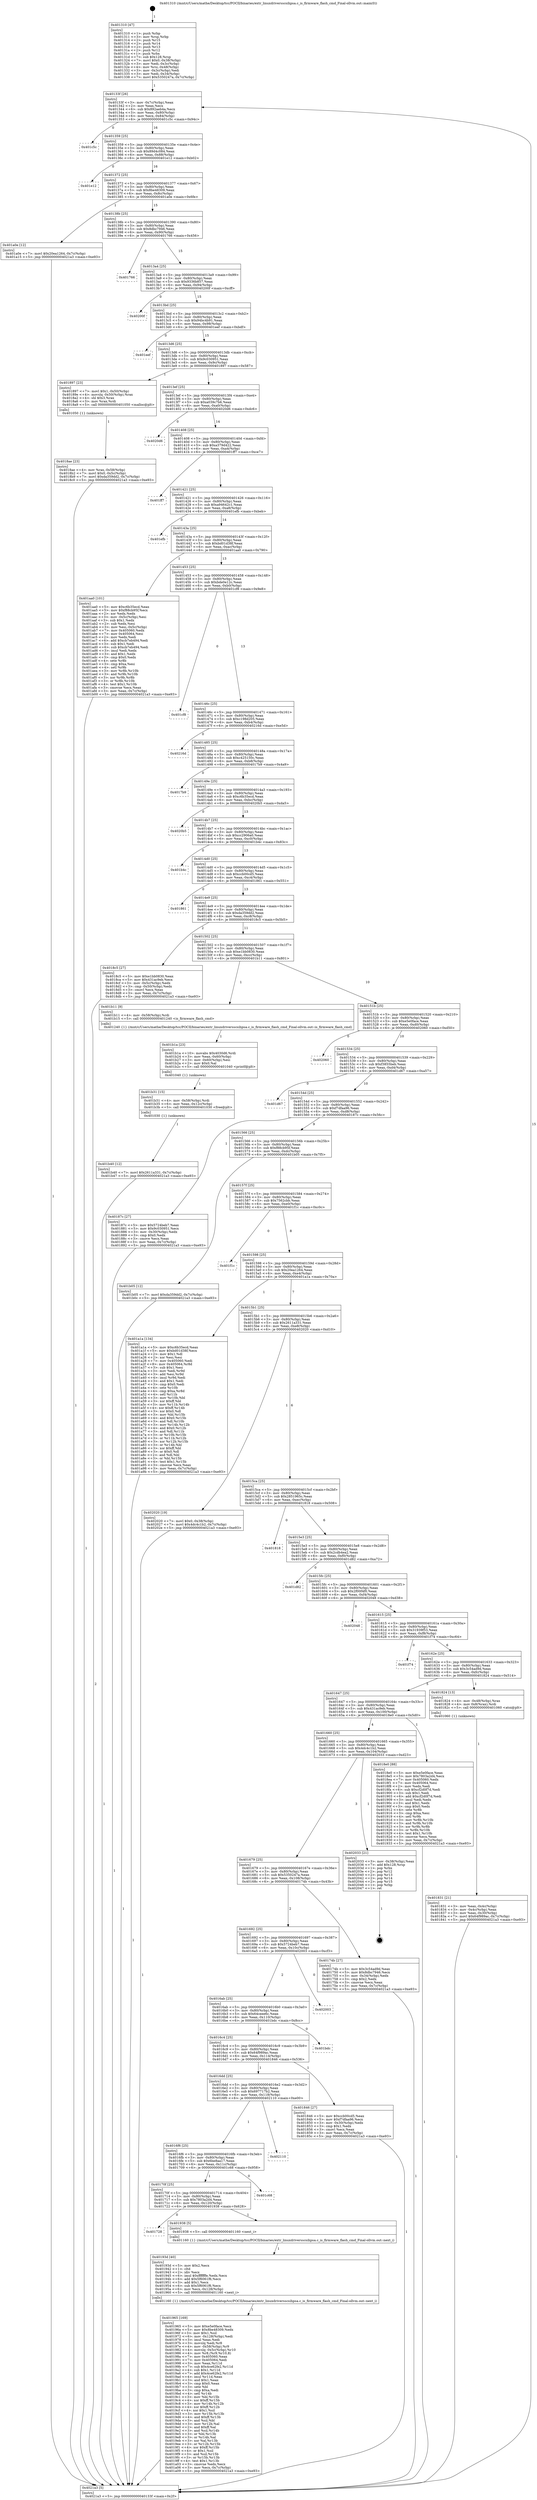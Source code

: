 digraph "0x401310" {
  label = "0x401310 (/mnt/c/Users/mathe/Desktop/tcc/POCII/binaries/extr_linuxdriversscsihpsa.c_is_firmware_flash_cmd_Final-ollvm.out::main(0))"
  labelloc = "t"
  node[shape=record]

  Entry [label="",width=0.3,height=0.3,shape=circle,fillcolor=black,style=filled]
  "0x40133f" [label="{
     0x40133f [26]\l
     | [instrs]\l
     &nbsp;&nbsp;0x40133f \<+3\>: mov -0x7c(%rbp),%eax\l
     &nbsp;&nbsp;0x401342 \<+2\>: mov %eax,%ecx\l
     &nbsp;&nbsp;0x401344 \<+6\>: sub $0x892aeb4a,%ecx\l
     &nbsp;&nbsp;0x40134a \<+3\>: mov %eax,-0x80(%rbp)\l
     &nbsp;&nbsp;0x40134d \<+6\>: mov %ecx,-0x84(%rbp)\l
     &nbsp;&nbsp;0x401353 \<+6\>: je 0000000000401c5c \<main+0x94c\>\l
  }"]
  "0x401c5c" [label="{
     0x401c5c\l
  }", style=dashed]
  "0x401359" [label="{
     0x401359 [25]\l
     | [instrs]\l
     &nbsp;&nbsp;0x401359 \<+5\>: jmp 000000000040135e \<main+0x4e\>\l
     &nbsp;&nbsp;0x40135e \<+3\>: mov -0x80(%rbp),%eax\l
     &nbsp;&nbsp;0x401361 \<+5\>: sub $0x89d4c084,%eax\l
     &nbsp;&nbsp;0x401366 \<+6\>: mov %eax,-0x88(%rbp)\l
     &nbsp;&nbsp;0x40136c \<+6\>: je 0000000000401e12 \<main+0xb02\>\l
  }"]
  Exit [label="",width=0.3,height=0.3,shape=circle,fillcolor=black,style=filled,peripheries=2]
  "0x401e12" [label="{
     0x401e12\l
  }", style=dashed]
  "0x401372" [label="{
     0x401372 [25]\l
     | [instrs]\l
     &nbsp;&nbsp;0x401372 \<+5\>: jmp 0000000000401377 \<main+0x67\>\l
     &nbsp;&nbsp;0x401377 \<+3\>: mov -0x80(%rbp),%eax\l
     &nbsp;&nbsp;0x40137a \<+5\>: sub $0x8be48309,%eax\l
     &nbsp;&nbsp;0x40137f \<+6\>: mov %eax,-0x8c(%rbp)\l
     &nbsp;&nbsp;0x401385 \<+6\>: je 0000000000401a0e \<main+0x6fe\>\l
  }"]
  "0x401b40" [label="{
     0x401b40 [12]\l
     | [instrs]\l
     &nbsp;&nbsp;0x401b40 \<+7\>: movl $0x2611a331,-0x7c(%rbp)\l
     &nbsp;&nbsp;0x401b47 \<+5\>: jmp 00000000004021a3 \<main+0xe93\>\l
  }"]
  "0x401a0e" [label="{
     0x401a0e [12]\l
     | [instrs]\l
     &nbsp;&nbsp;0x401a0e \<+7\>: movl $0x20ea1264,-0x7c(%rbp)\l
     &nbsp;&nbsp;0x401a15 \<+5\>: jmp 00000000004021a3 \<main+0xe93\>\l
  }"]
  "0x40138b" [label="{
     0x40138b [25]\l
     | [instrs]\l
     &nbsp;&nbsp;0x40138b \<+5\>: jmp 0000000000401390 \<main+0x80\>\l
     &nbsp;&nbsp;0x401390 \<+3\>: mov -0x80(%rbp),%eax\l
     &nbsp;&nbsp;0x401393 \<+5\>: sub $0x8dbc7946,%eax\l
     &nbsp;&nbsp;0x401398 \<+6\>: mov %eax,-0x90(%rbp)\l
     &nbsp;&nbsp;0x40139e \<+6\>: je 0000000000401766 \<main+0x456\>\l
  }"]
  "0x401b31" [label="{
     0x401b31 [15]\l
     | [instrs]\l
     &nbsp;&nbsp;0x401b31 \<+4\>: mov -0x58(%rbp),%rdi\l
     &nbsp;&nbsp;0x401b35 \<+6\>: mov %eax,-0x12c(%rbp)\l
     &nbsp;&nbsp;0x401b3b \<+5\>: call 0000000000401030 \<free@plt\>\l
     | [calls]\l
     &nbsp;&nbsp;0x401030 \{1\} (unknown)\l
  }"]
  "0x401766" [label="{
     0x401766\l
  }", style=dashed]
  "0x4013a4" [label="{
     0x4013a4 [25]\l
     | [instrs]\l
     &nbsp;&nbsp;0x4013a4 \<+5\>: jmp 00000000004013a9 \<main+0x99\>\l
     &nbsp;&nbsp;0x4013a9 \<+3\>: mov -0x80(%rbp),%eax\l
     &nbsp;&nbsp;0x4013ac \<+5\>: sub $0x9336b857,%eax\l
     &nbsp;&nbsp;0x4013b1 \<+6\>: mov %eax,-0x94(%rbp)\l
     &nbsp;&nbsp;0x4013b7 \<+6\>: je 000000000040200f \<main+0xcff\>\l
  }"]
  "0x401b1a" [label="{
     0x401b1a [23]\l
     | [instrs]\l
     &nbsp;&nbsp;0x401b1a \<+10\>: movabs $0x4030d6,%rdi\l
     &nbsp;&nbsp;0x401b24 \<+3\>: mov %eax,-0x60(%rbp)\l
     &nbsp;&nbsp;0x401b27 \<+3\>: mov -0x60(%rbp),%esi\l
     &nbsp;&nbsp;0x401b2a \<+2\>: mov $0x0,%al\l
     &nbsp;&nbsp;0x401b2c \<+5\>: call 0000000000401040 \<printf@plt\>\l
     | [calls]\l
     &nbsp;&nbsp;0x401040 \{1\} (unknown)\l
  }"]
  "0x40200f" [label="{
     0x40200f\l
  }", style=dashed]
  "0x4013bd" [label="{
     0x4013bd [25]\l
     | [instrs]\l
     &nbsp;&nbsp;0x4013bd \<+5\>: jmp 00000000004013c2 \<main+0xb2\>\l
     &nbsp;&nbsp;0x4013c2 \<+3\>: mov -0x80(%rbp),%eax\l
     &nbsp;&nbsp;0x4013c5 \<+5\>: sub $0x94bc4b91,%eax\l
     &nbsp;&nbsp;0x4013ca \<+6\>: mov %eax,-0x98(%rbp)\l
     &nbsp;&nbsp;0x4013d0 \<+6\>: je 0000000000401eef \<main+0xbdf\>\l
  }"]
  "0x401965" [label="{
     0x401965 [169]\l
     | [instrs]\l
     &nbsp;&nbsp;0x401965 \<+5\>: mov $0xe5e0face,%ecx\l
     &nbsp;&nbsp;0x40196a \<+5\>: mov $0x8be48309,%edx\l
     &nbsp;&nbsp;0x40196f \<+3\>: mov $0x1,%sil\l
     &nbsp;&nbsp;0x401972 \<+6\>: mov -0x128(%rbp),%edi\l
     &nbsp;&nbsp;0x401978 \<+3\>: imul %eax,%edi\l
     &nbsp;&nbsp;0x40197b \<+3\>: movslq %edi,%r8\l
     &nbsp;&nbsp;0x40197e \<+4\>: mov -0x58(%rbp),%r9\l
     &nbsp;&nbsp;0x401982 \<+4\>: movslq -0x5c(%rbp),%r10\l
     &nbsp;&nbsp;0x401986 \<+4\>: mov %r8,(%r9,%r10,8)\l
     &nbsp;&nbsp;0x40198a \<+7\>: mov 0x405060,%eax\l
     &nbsp;&nbsp;0x401991 \<+7\>: mov 0x405064,%edi\l
     &nbsp;&nbsp;0x401998 \<+3\>: mov %eax,%r11d\l
     &nbsp;&nbsp;0x40199b \<+7\>: sub $0x4ce62fe2,%r11d\l
     &nbsp;&nbsp;0x4019a2 \<+4\>: sub $0x1,%r11d\l
     &nbsp;&nbsp;0x4019a6 \<+7\>: add $0x4ce62fe2,%r11d\l
     &nbsp;&nbsp;0x4019ad \<+4\>: imul %r11d,%eax\l
     &nbsp;&nbsp;0x4019b1 \<+3\>: and $0x1,%eax\l
     &nbsp;&nbsp;0x4019b4 \<+3\>: cmp $0x0,%eax\l
     &nbsp;&nbsp;0x4019b7 \<+3\>: sete %bl\l
     &nbsp;&nbsp;0x4019ba \<+3\>: cmp $0xa,%edi\l
     &nbsp;&nbsp;0x4019bd \<+4\>: setl %r14b\l
     &nbsp;&nbsp;0x4019c1 \<+3\>: mov %bl,%r15b\l
     &nbsp;&nbsp;0x4019c4 \<+4\>: xor $0xff,%r15b\l
     &nbsp;&nbsp;0x4019c8 \<+3\>: mov %r14b,%r12b\l
     &nbsp;&nbsp;0x4019cb \<+4\>: xor $0xff,%r12b\l
     &nbsp;&nbsp;0x4019cf \<+4\>: xor $0x1,%sil\l
     &nbsp;&nbsp;0x4019d3 \<+3\>: mov %r15b,%r13b\l
     &nbsp;&nbsp;0x4019d6 \<+4\>: and $0xff,%r13b\l
     &nbsp;&nbsp;0x4019da \<+3\>: and %sil,%bl\l
     &nbsp;&nbsp;0x4019dd \<+3\>: mov %r12b,%al\l
     &nbsp;&nbsp;0x4019e0 \<+2\>: and $0xff,%al\l
     &nbsp;&nbsp;0x4019e2 \<+3\>: and %sil,%r14b\l
     &nbsp;&nbsp;0x4019e5 \<+3\>: or %bl,%r13b\l
     &nbsp;&nbsp;0x4019e8 \<+3\>: or %r14b,%al\l
     &nbsp;&nbsp;0x4019eb \<+3\>: xor %al,%r13b\l
     &nbsp;&nbsp;0x4019ee \<+3\>: or %r12b,%r15b\l
     &nbsp;&nbsp;0x4019f1 \<+4\>: xor $0xff,%r15b\l
     &nbsp;&nbsp;0x4019f5 \<+4\>: or $0x1,%sil\l
     &nbsp;&nbsp;0x4019f9 \<+3\>: and %sil,%r15b\l
     &nbsp;&nbsp;0x4019fc \<+3\>: or %r15b,%r13b\l
     &nbsp;&nbsp;0x4019ff \<+4\>: test $0x1,%r13b\l
     &nbsp;&nbsp;0x401a03 \<+3\>: cmovne %edx,%ecx\l
     &nbsp;&nbsp;0x401a06 \<+3\>: mov %ecx,-0x7c(%rbp)\l
     &nbsp;&nbsp;0x401a09 \<+5\>: jmp 00000000004021a3 \<main+0xe93\>\l
  }"]
  "0x401eef" [label="{
     0x401eef\l
  }", style=dashed]
  "0x4013d6" [label="{
     0x4013d6 [25]\l
     | [instrs]\l
     &nbsp;&nbsp;0x4013d6 \<+5\>: jmp 00000000004013db \<main+0xcb\>\l
     &nbsp;&nbsp;0x4013db \<+3\>: mov -0x80(%rbp),%eax\l
     &nbsp;&nbsp;0x4013de \<+5\>: sub $0x9c030951,%eax\l
     &nbsp;&nbsp;0x4013e3 \<+6\>: mov %eax,-0x9c(%rbp)\l
     &nbsp;&nbsp;0x4013e9 \<+6\>: je 0000000000401897 \<main+0x587\>\l
  }"]
  "0x40193d" [label="{
     0x40193d [40]\l
     | [instrs]\l
     &nbsp;&nbsp;0x40193d \<+5\>: mov $0x2,%ecx\l
     &nbsp;&nbsp;0x401942 \<+1\>: cltd\l
     &nbsp;&nbsp;0x401943 \<+2\>: idiv %ecx\l
     &nbsp;&nbsp;0x401945 \<+6\>: imul $0xfffffffe,%edx,%ecx\l
     &nbsp;&nbsp;0x40194b \<+6\>: add $0x5f6061f6,%ecx\l
     &nbsp;&nbsp;0x401951 \<+3\>: add $0x1,%ecx\l
     &nbsp;&nbsp;0x401954 \<+6\>: sub $0x5f6061f6,%ecx\l
     &nbsp;&nbsp;0x40195a \<+6\>: mov %ecx,-0x128(%rbp)\l
     &nbsp;&nbsp;0x401960 \<+5\>: call 0000000000401160 \<next_i\>\l
     | [calls]\l
     &nbsp;&nbsp;0x401160 \{1\} (/mnt/c/Users/mathe/Desktop/tcc/POCII/binaries/extr_linuxdriversscsihpsa.c_is_firmware_flash_cmd_Final-ollvm.out::next_i)\l
  }"]
  "0x401897" [label="{
     0x401897 [23]\l
     | [instrs]\l
     &nbsp;&nbsp;0x401897 \<+7\>: movl $0x1,-0x50(%rbp)\l
     &nbsp;&nbsp;0x40189e \<+4\>: movslq -0x50(%rbp),%rax\l
     &nbsp;&nbsp;0x4018a2 \<+4\>: shl $0x3,%rax\l
     &nbsp;&nbsp;0x4018a6 \<+3\>: mov %rax,%rdi\l
     &nbsp;&nbsp;0x4018a9 \<+5\>: call 0000000000401050 \<malloc@plt\>\l
     | [calls]\l
     &nbsp;&nbsp;0x401050 \{1\} (unknown)\l
  }"]
  "0x4013ef" [label="{
     0x4013ef [25]\l
     | [instrs]\l
     &nbsp;&nbsp;0x4013ef \<+5\>: jmp 00000000004013f4 \<main+0xe4\>\l
     &nbsp;&nbsp;0x4013f4 \<+3\>: mov -0x80(%rbp),%eax\l
     &nbsp;&nbsp;0x4013f7 \<+5\>: sub $0xa039c7b6,%eax\l
     &nbsp;&nbsp;0x4013fc \<+6\>: mov %eax,-0xa0(%rbp)\l
     &nbsp;&nbsp;0x401402 \<+6\>: je 00000000004020d6 \<main+0xdc6\>\l
  }"]
  "0x401728" [label="{
     0x401728\l
  }", style=dashed]
  "0x4020d6" [label="{
     0x4020d6\l
  }", style=dashed]
  "0x401408" [label="{
     0x401408 [25]\l
     | [instrs]\l
     &nbsp;&nbsp;0x401408 \<+5\>: jmp 000000000040140d \<main+0xfd\>\l
     &nbsp;&nbsp;0x40140d \<+3\>: mov -0x80(%rbp),%eax\l
     &nbsp;&nbsp;0x401410 \<+5\>: sub $0xa379d422,%eax\l
     &nbsp;&nbsp;0x401415 \<+6\>: mov %eax,-0xa4(%rbp)\l
     &nbsp;&nbsp;0x40141b \<+6\>: je 0000000000401ff7 \<main+0xce7\>\l
  }"]
  "0x401938" [label="{
     0x401938 [5]\l
     | [instrs]\l
     &nbsp;&nbsp;0x401938 \<+5\>: call 0000000000401160 \<next_i\>\l
     | [calls]\l
     &nbsp;&nbsp;0x401160 \{1\} (/mnt/c/Users/mathe/Desktop/tcc/POCII/binaries/extr_linuxdriversscsihpsa.c_is_firmware_flash_cmd_Final-ollvm.out::next_i)\l
  }"]
  "0x401ff7" [label="{
     0x401ff7\l
  }", style=dashed]
  "0x401421" [label="{
     0x401421 [25]\l
     | [instrs]\l
     &nbsp;&nbsp;0x401421 \<+5\>: jmp 0000000000401426 \<main+0x116\>\l
     &nbsp;&nbsp;0x401426 \<+3\>: mov -0x80(%rbp),%eax\l
     &nbsp;&nbsp;0x401429 \<+5\>: sub $0xa94642c1,%eax\l
     &nbsp;&nbsp;0x40142e \<+6\>: mov %eax,-0xa8(%rbp)\l
     &nbsp;&nbsp;0x401434 \<+6\>: je 0000000000401efb \<main+0xbeb\>\l
  }"]
  "0x40170f" [label="{
     0x40170f [25]\l
     | [instrs]\l
     &nbsp;&nbsp;0x40170f \<+5\>: jmp 0000000000401714 \<main+0x404\>\l
     &nbsp;&nbsp;0x401714 \<+3\>: mov -0x80(%rbp),%eax\l
     &nbsp;&nbsp;0x401717 \<+5\>: sub $0x7803a2d4,%eax\l
     &nbsp;&nbsp;0x40171c \<+6\>: mov %eax,-0x120(%rbp)\l
     &nbsp;&nbsp;0x401722 \<+6\>: je 0000000000401938 \<main+0x628\>\l
  }"]
  "0x401efb" [label="{
     0x401efb\l
  }", style=dashed]
  "0x40143a" [label="{
     0x40143a [25]\l
     | [instrs]\l
     &nbsp;&nbsp;0x40143a \<+5\>: jmp 000000000040143f \<main+0x12f\>\l
     &nbsp;&nbsp;0x40143f \<+3\>: mov -0x80(%rbp),%eax\l
     &nbsp;&nbsp;0x401442 \<+5\>: sub $0xbd01d38f,%eax\l
     &nbsp;&nbsp;0x401447 \<+6\>: mov %eax,-0xac(%rbp)\l
     &nbsp;&nbsp;0x40144d \<+6\>: je 0000000000401aa0 \<main+0x790\>\l
  }"]
  "0x401c68" [label="{
     0x401c68\l
  }", style=dashed]
  "0x401aa0" [label="{
     0x401aa0 [101]\l
     | [instrs]\l
     &nbsp;&nbsp;0x401aa0 \<+5\>: mov $0xc6b35ecd,%eax\l
     &nbsp;&nbsp;0x401aa5 \<+5\>: mov $0xf88cb95f,%ecx\l
     &nbsp;&nbsp;0x401aaa \<+2\>: xor %edx,%edx\l
     &nbsp;&nbsp;0x401aac \<+3\>: mov -0x5c(%rbp),%esi\l
     &nbsp;&nbsp;0x401aaf \<+3\>: sub $0x1,%edx\l
     &nbsp;&nbsp;0x401ab2 \<+2\>: sub %edx,%esi\l
     &nbsp;&nbsp;0x401ab4 \<+3\>: mov %esi,-0x5c(%rbp)\l
     &nbsp;&nbsp;0x401ab7 \<+7\>: mov 0x405060,%edx\l
     &nbsp;&nbsp;0x401abe \<+7\>: mov 0x405064,%esi\l
     &nbsp;&nbsp;0x401ac5 \<+2\>: mov %edx,%edi\l
     &nbsp;&nbsp;0x401ac7 \<+6\>: add $0xcb7eb494,%edi\l
     &nbsp;&nbsp;0x401acd \<+3\>: sub $0x1,%edi\l
     &nbsp;&nbsp;0x401ad0 \<+6\>: sub $0xcb7eb494,%edi\l
     &nbsp;&nbsp;0x401ad6 \<+3\>: imul %edi,%edx\l
     &nbsp;&nbsp;0x401ad9 \<+3\>: and $0x1,%edx\l
     &nbsp;&nbsp;0x401adc \<+3\>: cmp $0x0,%edx\l
     &nbsp;&nbsp;0x401adf \<+4\>: sete %r8b\l
     &nbsp;&nbsp;0x401ae3 \<+3\>: cmp $0xa,%esi\l
     &nbsp;&nbsp;0x401ae6 \<+4\>: setl %r9b\l
     &nbsp;&nbsp;0x401aea \<+3\>: mov %r8b,%r10b\l
     &nbsp;&nbsp;0x401aed \<+3\>: and %r9b,%r10b\l
     &nbsp;&nbsp;0x401af0 \<+3\>: xor %r9b,%r8b\l
     &nbsp;&nbsp;0x401af3 \<+3\>: or %r8b,%r10b\l
     &nbsp;&nbsp;0x401af6 \<+4\>: test $0x1,%r10b\l
     &nbsp;&nbsp;0x401afa \<+3\>: cmovne %ecx,%eax\l
     &nbsp;&nbsp;0x401afd \<+3\>: mov %eax,-0x7c(%rbp)\l
     &nbsp;&nbsp;0x401b00 \<+5\>: jmp 00000000004021a3 \<main+0xe93\>\l
  }"]
  "0x401453" [label="{
     0x401453 [25]\l
     | [instrs]\l
     &nbsp;&nbsp;0x401453 \<+5\>: jmp 0000000000401458 \<main+0x148\>\l
     &nbsp;&nbsp;0x401458 \<+3\>: mov -0x80(%rbp),%eax\l
     &nbsp;&nbsp;0x40145b \<+5\>: sub $0xbde0e12c,%eax\l
     &nbsp;&nbsp;0x401460 \<+6\>: mov %eax,-0xb0(%rbp)\l
     &nbsp;&nbsp;0x401466 \<+6\>: je 0000000000401cf8 \<main+0x9e8\>\l
  }"]
  "0x4016f6" [label="{
     0x4016f6 [25]\l
     | [instrs]\l
     &nbsp;&nbsp;0x4016f6 \<+5\>: jmp 00000000004016fb \<main+0x3eb\>\l
     &nbsp;&nbsp;0x4016fb \<+3\>: mov -0x80(%rbp),%eax\l
     &nbsp;&nbsp;0x4016fe \<+5\>: sub $0x6be8aa17,%eax\l
     &nbsp;&nbsp;0x401703 \<+6\>: mov %eax,-0x11c(%rbp)\l
     &nbsp;&nbsp;0x401709 \<+6\>: je 0000000000401c68 \<main+0x958\>\l
  }"]
  "0x401cf8" [label="{
     0x401cf8\l
  }", style=dashed]
  "0x40146c" [label="{
     0x40146c [25]\l
     | [instrs]\l
     &nbsp;&nbsp;0x40146c \<+5\>: jmp 0000000000401471 \<main+0x161\>\l
     &nbsp;&nbsp;0x401471 \<+3\>: mov -0x80(%rbp),%eax\l
     &nbsp;&nbsp;0x401474 \<+5\>: sub $0xc198d205,%eax\l
     &nbsp;&nbsp;0x401479 \<+6\>: mov %eax,-0xb4(%rbp)\l
     &nbsp;&nbsp;0x40147f \<+6\>: je 000000000040216d \<main+0xe5d\>\l
  }"]
  "0x402110" [label="{
     0x402110\l
  }", style=dashed]
  "0x40216d" [label="{
     0x40216d\l
  }", style=dashed]
  "0x401485" [label="{
     0x401485 [25]\l
     | [instrs]\l
     &nbsp;&nbsp;0x401485 \<+5\>: jmp 000000000040148a \<main+0x17a\>\l
     &nbsp;&nbsp;0x40148a \<+3\>: mov -0x80(%rbp),%eax\l
     &nbsp;&nbsp;0x40148d \<+5\>: sub $0xc425150c,%eax\l
     &nbsp;&nbsp;0x401492 \<+6\>: mov %eax,-0xb8(%rbp)\l
     &nbsp;&nbsp;0x401498 \<+6\>: je 00000000004017b9 \<main+0x4a9\>\l
  }"]
  "0x4018ae" [label="{
     0x4018ae [23]\l
     | [instrs]\l
     &nbsp;&nbsp;0x4018ae \<+4\>: mov %rax,-0x58(%rbp)\l
     &nbsp;&nbsp;0x4018b2 \<+7\>: movl $0x0,-0x5c(%rbp)\l
     &nbsp;&nbsp;0x4018b9 \<+7\>: movl $0xda359dd2,-0x7c(%rbp)\l
     &nbsp;&nbsp;0x4018c0 \<+5\>: jmp 00000000004021a3 \<main+0xe93\>\l
  }"]
  "0x4017b9" [label="{
     0x4017b9\l
  }", style=dashed]
  "0x40149e" [label="{
     0x40149e [25]\l
     | [instrs]\l
     &nbsp;&nbsp;0x40149e \<+5\>: jmp 00000000004014a3 \<main+0x193\>\l
     &nbsp;&nbsp;0x4014a3 \<+3\>: mov -0x80(%rbp),%eax\l
     &nbsp;&nbsp;0x4014a6 \<+5\>: sub $0xc6b35ecd,%eax\l
     &nbsp;&nbsp;0x4014ab \<+6\>: mov %eax,-0xbc(%rbp)\l
     &nbsp;&nbsp;0x4014b1 \<+6\>: je 00000000004020b5 \<main+0xda5\>\l
  }"]
  "0x4016dd" [label="{
     0x4016dd [25]\l
     | [instrs]\l
     &nbsp;&nbsp;0x4016dd \<+5\>: jmp 00000000004016e2 \<main+0x3d2\>\l
     &nbsp;&nbsp;0x4016e2 \<+3\>: mov -0x80(%rbp),%eax\l
     &nbsp;&nbsp;0x4016e5 \<+5\>: sub $0x697717b2,%eax\l
     &nbsp;&nbsp;0x4016ea \<+6\>: mov %eax,-0x118(%rbp)\l
     &nbsp;&nbsp;0x4016f0 \<+6\>: je 0000000000402110 \<main+0xe00\>\l
  }"]
  "0x4020b5" [label="{
     0x4020b5\l
  }", style=dashed]
  "0x4014b7" [label="{
     0x4014b7 [25]\l
     | [instrs]\l
     &nbsp;&nbsp;0x4014b7 \<+5\>: jmp 00000000004014bc \<main+0x1ac\>\l
     &nbsp;&nbsp;0x4014bc \<+3\>: mov -0x80(%rbp),%eax\l
     &nbsp;&nbsp;0x4014bf \<+5\>: sub $0xcc2906a0,%eax\l
     &nbsp;&nbsp;0x4014c4 \<+6\>: mov %eax,-0xc0(%rbp)\l
     &nbsp;&nbsp;0x4014ca \<+6\>: je 0000000000401b4c \<main+0x83c\>\l
  }"]
  "0x401846" [label="{
     0x401846 [27]\l
     | [instrs]\l
     &nbsp;&nbsp;0x401846 \<+5\>: mov $0xccb00cd5,%eax\l
     &nbsp;&nbsp;0x40184b \<+5\>: mov $0xf7dfaa96,%ecx\l
     &nbsp;&nbsp;0x401850 \<+3\>: mov -0x30(%rbp),%edx\l
     &nbsp;&nbsp;0x401853 \<+3\>: cmp $0x1,%edx\l
     &nbsp;&nbsp;0x401856 \<+3\>: cmovl %ecx,%eax\l
     &nbsp;&nbsp;0x401859 \<+3\>: mov %eax,-0x7c(%rbp)\l
     &nbsp;&nbsp;0x40185c \<+5\>: jmp 00000000004021a3 \<main+0xe93\>\l
  }"]
  "0x401b4c" [label="{
     0x401b4c\l
  }", style=dashed]
  "0x4014d0" [label="{
     0x4014d0 [25]\l
     | [instrs]\l
     &nbsp;&nbsp;0x4014d0 \<+5\>: jmp 00000000004014d5 \<main+0x1c5\>\l
     &nbsp;&nbsp;0x4014d5 \<+3\>: mov -0x80(%rbp),%eax\l
     &nbsp;&nbsp;0x4014d8 \<+5\>: sub $0xccb00cd5,%eax\l
     &nbsp;&nbsp;0x4014dd \<+6\>: mov %eax,-0xc4(%rbp)\l
     &nbsp;&nbsp;0x4014e3 \<+6\>: je 0000000000401861 \<main+0x551\>\l
  }"]
  "0x4016c4" [label="{
     0x4016c4 [25]\l
     | [instrs]\l
     &nbsp;&nbsp;0x4016c4 \<+5\>: jmp 00000000004016c9 \<main+0x3b9\>\l
     &nbsp;&nbsp;0x4016c9 \<+3\>: mov -0x80(%rbp),%eax\l
     &nbsp;&nbsp;0x4016cc \<+5\>: sub $0x64f989ac,%eax\l
     &nbsp;&nbsp;0x4016d1 \<+6\>: mov %eax,-0x114(%rbp)\l
     &nbsp;&nbsp;0x4016d7 \<+6\>: je 0000000000401846 \<main+0x536\>\l
  }"]
  "0x401861" [label="{
     0x401861\l
  }", style=dashed]
  "0x4014e9" [label="{
     0x4014e9 [25]\l
     | [instrs]\l
     &nbsp;&nbsp;0x4014e9 \<+5\>: jmp 00000000004014ee \<main+0x1de\>\l
     &nbsp;&nbsp;0x4014ee \<+3\>: mov -0x80(%rbp),%eax\l
     &nbsp;&nbsp;0x4014f1 \<+5\>: sub $0xda359dd2,%eax\l
     &nbsp;&nbsp;0x4014f6 \<+6\>: mov %eax,-0xc8(%rbp)\l
     &nbsp;&nbsp;0x4014fc \<+6\>: je 00000000004018c5 \<main+0x5b5\>\l
  }"]
  "0x401bdc" [label="{
     0x401bdc\l
  }", style=dashed]
  "0x4018c5" [label="{
     0x4018c5 [27]\l
     | [instrs]\l
     &nbsp;&nbsp;0x4018c5 \<+5\>: mov $0xe1bb0830,%eax\l
     &nbsp;&nbsp;0x4018ca \<+5\>: mov $0x431ac9eb,%ecx\l
     &nbsp;&nbsp;0x4018cf \<+3\>: mov -0x5c(%rbp),%edx\l
     &nbsp;&nbsp;0x4018d2 \<+3\>: cmp -0x50(%rbp),%edx\l
     &nbsp;&nbsp;0x4018d5 \<+3\>: cmovl %ecx,%eax\l
     &nbsp;&nbsp;0x4018d8 \<+3\>: mov %eax,-0x7c(%rbp)\l
     &nbsp;&nbsp;0x4018db \<+5\>: jmp 00000000004021a3 \<main+0xe93\>\l
  }"]
  "0x401502" [label="{
     0x401502 [25]\l
     | [instrs]\l
     &nbsp;&nbsp;0x401502 \<+5\>: jmp 0000000000401507 \<main+0x1f7\>\l
     &nbsp;&nbsp;0x401507 \<+3\>: mov -0x80(%rbp),%eax\l
     &nbsp;&nbsp;0x40150a \<+5\>: sub $0xe1bb0830,%eax\l
     &nbsp;&nbsp;0x40150f \<+6\>: mov %eax,-0xcc(%rbp)\l
     &nbsp;&nbsp;0x401515 \<+6\>: je 0000000000401b11 \<main+0x801\>\l
  }"]
  "0x4016ab" [label="{
     0x4016ab [25]\l
     | [instrs]\l
     &nbsp;&nbsp;0x4016ab \<+5\>: jmp 00000000004016b0 \<main+0x3a0\>\l
     &nbsp;&nbsp;0x4016b0 \<+3\>: mov -0x80(%rbp),%eax\l
     &nbsp;&nbsp;0x4016b3 \<+5\>: sub $0x64ceee6c,%eax\l
     &nbsp;&nbsp;0x4016b8 \<+6\>: mov %eax,-0x110(%rbp)\l
     &nbsp;&nbsp;0x4016be \<+6\>: je 0000000000401bdc \<main+0x8cc\>\l
  }"]
  "0x401b11" [label="{
     0x401b11 [9]\l
     | [instrs]\l
     &nbsp;&nbsp;0x401b11 \<+4\>: mov -0x58(%rbp),%rdi\l
     &nbsp;&nbsp;0x401b15 \<+5\>: call 0000000000401240 \<is_firmware_flash_cmd\>\l
     | [calls]\l
     &nbsp;&nbsp;0x401240 \{1\} (/mnt/c/Users/mathe/Desktop/tcc/POCII/binaries/extr_linuxdriversscsihpsa.c_is_firmware_flash_cmd_Final-ollvm.out::is_firmware_flash_cmd)\l
  }"]
  "0x40151b" [label="{
     0x40151b [25]\l
     | [instrs]\l
     &nbsp;&nbsp;0x40151b \<+5\>: jmp 0000000000401520 \<main+0x210\>\l
     &nbsp;&nbsp;0x401520 \<+3\>: mov -0x80(%rbp),%eax\l
     &nbsp;&nbsp;0x401523 \<+5\>: sub $0xe5e0face,%eax\l
     &nbsp;&nbsp;0x401528 \<+6\>: mov %eax,-0xd0(%rbp)\l
     &nbsp;&nbsp;0x40152e \<+6\>: je 0000000000402060 \<main+0xd50\>\l
  }"]
  "0x402003" [label="{
     0x402003\l
  }", style=dashed]
  "0x402060" [label="{
     0x402060\l
  }", style=dashed]
  "0x401534" [label="{
     0x401534 [25]\l
     | [instrs]\l
     &nbsp;&nbsp;0x401534 \<+5\>: jmp 0000000000401539 \<main+0x229\>\l
     &nbsp;&nbsp;0x401539 \<+3\>: mov -0x80(%rbp),%eax\l
     &nbsp;&nbsp;0x40153c \<+5\>: sub $0xf3855beb,%eax\l
     &nbsp;&nbsp;0x401541 \<+6\>: mov %eax,-0xd4(%rbp)\l
     &nbsp;&nbsp;0x401547 \<+6\>: je 0000000000401d67 \<main+0xa57\>\l
  }"]
  "0x401831" [label="{
     0x401831 [21]\l
     | [instrs]\l
     &nbsp;&nbsp;0x401831 \<+3\>: mov %eax,-0x4c(%rbp)\l
     &nbsp;&nbsp;0x401834 \<+3\>: mov -0x4c(%rbp),%eax\l
     &nbsp;&nbsp;0x401837 \<+3\>: mov %eax,-0x30(%rbp)\l
     &nbsp;&nbsp;0x40183a \<+7\>: movl $0x64f989ac,-0x7c(%rbp)\l
     &nbsp;&nbsp;0x401841 \<+5\>: jmp 00000000004021a3 \<main+0xe93\>\l
  }"]
  "0x401d67" [label="{
     0x401d67\l
  }", style=dashed]
  "0x40154d" [label="{
     0x40154d [25]\l
     | [instrs]\l
     &nbsp;&nbsp;0x40154d \<+5\>: jmp 0000000000401552 \<main+0x242\>\l
     &nbsp;&nbsp;0x401552 \<+3\>: mov -0x80(%rbp),%eax\l
     &nbsp;&nbsp;0x401555 \<+5\>: sub $0xf7dfaa96,%eax\l
     &nbsp;&nbsp;0x40155a \<+6\>: mov %eax,-0xd8(%rbp)\l
     &nbsp;&nbsp;0x401560 \<+6\>: je 000000000040187c \<main+0x56c\>\l
  }"]
  "0x401310" [label="{
     0x401310 [47]\l
     | [instrs]\l
     &nbsp;&nbsp;0x401310 \<+1\>: push %rbp\l
     &nbsp;&nbsp;0x401311 \<+3\>: mov %rsp,%rbp\l
     &nbsp;&nbsp;0x401314 \<+2\>: push %r15\l
     &nbsp;&nbsp;0x401316 \<+2\>: push %r14\l
     &nbsp;&nbsp;0x401318 \<+2\>: push %r13\l
     &nbsp;&nbsp;0x40131a \<+2\>: push %r12\l
     &nbsp;&nbsp;0x40131c \<+1\>: push %rbx\l
     &nbsp;&nbsp;0x40131d \<+7\>: sub $0x128,%rsp\l
     &nbsp;&nbsp;0x401324 \<+7\>: movl $0x0,-0x38(%rbp)\l
     &nbsp;&nbsp;0x40132b \<+3\>: mov %edi,-0x3c(%rbp)\l
     &nbsp;&nbsp;0x40132e \<+4\>: mov %rsi,-0x48(%rbp)\l
     &nbsp;&nbsp;0x401332 \<+3\>: mov -0x3c(%rbp),%edi\l
     &nbsp;&nbsp;0x401335 \<+3\>: mov %edi,-0x34(%rbp)\l
     &nbsp;&nbsp;0x401338 \<+7\>: movl $0x5350247a,-0x7c(%rbp)\l
  }"]
  "0x40187c" [label="{
     0x40187c [27]\l
     | [instrs]\l
     &nbsp;&nbsp;0x40187c \<+5\>: mov $0x5724beb7,%eax\l
     &nbsp;&nbsp;0x401881 \<+5\>: mov $0x9c030951,%ecx\l
     &nbsp;&nbsp;0x401886 \<+3\>: mov -0x30(%rbp),%edx\l
     &nbsp;&nbsp;0x401889 \<+3\>: cmp $0x0,%edx\l
     &nbsp;&nbsp;0x40188c \<+3\>: cmove %ecx,%eax\l
     &nbsp;&nbsp;0x40188f \<+3\>: mov %eax,-0x7c(%rbp)\l
     &nbsp;&nbsp;0x401892 \<+5\>: jmp 00000000004021a3 \<main+0xe93\>\l
  }"]
  "0x401566" [label="{
     0x401566 [25]\l
     | [instrs]\l
     &nbsp;&nbsp;0x401566 \<+5\>: jmp 000000000040156b \<main+0x25b\>\l
     &nbsp;&nbsp;0x40156b \<+3\>: mov -0x80(%rbp),%eax\l
     &nbsp;&nbsp;0x40156e \<+5\>: sub $0xf88cb95f,%eax\l
     &nbsp;&nbsp;0x401573 \<+6\>: mov %eax,-0xdc(%rbp)\l
     &nbsp;&nbsp;0x401579 \<+6\>: je 0000000000401b05 \<main+0x7f5\>\l
  }"]
  "0x4021a3" [label="{
     0x4021a3 [5]\l
     | [instrs]\l
     &nbsp;&nbsp;0x4021a3 \<+5\>: jmp 000000000040133f \<main+0x2f\>\l
  }"]
  "0x401b05" [label="{
     0x401b05 [12]\l
     | [instrs]\l
     &nbsp;&nbsp;0x401b05 \<+7\>: movl $0xda359dd2,-0x7c(%rbp)\l
     &nbsp;&nbsp;0x401b0c \<+5\>: jmp 00000000004021a3 \<main+0xe93\>\l
  }"]
  "0x40157f" [label="{
     0x40157f [25]\l
     | [instrs]\l
     &nbsp;&nbsp;0x40157f \<+5\>: jmp 0000000000401584 \<main+0x274\>\l
     &nbsp;&nbsp;0x401584 \<+3\>: mov -0x80(%rbp),%eax\l
     &nbsp;&nbsp;0x401587 \<+5\>: sub $0x7562cbb,%eax\l
     &nbsp;&nbsp;0x40158c \<+6\>: mov %eax,-0xe0(%rbp)\l
     &nbsp;&nbsp;0x401592 \<+6\>: je 0000000000401f1c \<main+0xc0c\>\l
  }"]
  "0x401692" [label="{
     0x401692 [25]\l
     | [instrs]\l
     &nbsp;&nbsp;0x401692 \<+5\>: jmp 0000000000401697 \<main+0x387\>\l
     &nbsp;&nbsp;0x401697 \<+3\>: mov -0x80(%rbp),%eax\l
     &nbsp;&nbsp;0x40169a \<+5\>: sub $0x5724beb7,%eax\l
     &nbsp;&nbsp;0x40169f \<+6\>: mov %eax,-0x10c(%rbp)\l
     &nbsp;&nbsp;0x4016a5 \<+6\>: je 0000000000402003 \<main+0xcf3\>\l
  }"]
  "0x401f1c" [label="{
     0x401f1c\l
  }", style=dashed]
  "0x401598" [label="{
     0x401598 [25]\l
     | [instrs]\l
     &nbsp;&nbsp;0x401598 \<+5\>: jmp 000000000040159d \<main+0x28d\>\l
     &nbsp;&nbsp;0x40159d \<+3\>: mov -0x80(%rbp),%eax\l
     &nbsp;&nbsp;0x4015a0 \<+5\>: sub $0x20ea1264,%eax\l
     &nbsp;&nbsp;0x4015a5 \<+6\>: mov %eax,-0xe4(%rbp)\l
     &nbsp;&nbsp;0x4015ab \<+6\>: je 0000000000401a1a \<main+0x70a\>\l
  }"]
  "0x40174b" [label="{
     0x40174b [27]\l
     | [instrs]\l
     &nbsp;&nbsp;0x40174b \<+5\>: mov $0x3c54ad9d,%eax\l
     &nbsp;&nbsp;0x401750 \<+5\>: mov $0x8dbc7946,%ecx\l
     &nbsp;&nbsp;0x401755 \<+3\>: mov -0x34(%rbp),%edx\l
     &nbsp;&nbsp;0x401758 \<+3\>: cmp $0x2,%edx\l
     &nbsp;&nbsp;0x40175b \<+3\>: cmovne %ecx,%eax\l
     &nbsp;&nbsp;0x40175e \<+3\>: mov %eax,-0x7c(%rbp)\l
     &nbsp;&nbsp;0x401761 \<+5\>: jmp 00000000004021a3 \<main+0xe93\>\l
  }"]
  "0x401a1a" [label="{
     0x401a1a [134]\l
     | [instrs]\l
     &nbsp;&nbsp;0x401a1a \<+5\>: mov $0xc6b35ecd,%eax\l
     &nbsp;&nbsp;0x401a1f \<+5\>: mov $0xbd01d38f,%ecx\l
     &nbsp;&nbsp;0x401a24 \<+2\>: mov $0x1,%dl\l
     &nbsp;&nbsp;0x401a26 \<+2\>: xor %esi,%esi\l
     &nbsp;&nbsp;0x401a28 \<+7\>: mov 0x405060,%edi\l
     &nbsp;&nbsp;0x401a2f \<+8\>: mov 0x405064,%r8d\l
     &nbsp;&nbsp;0x401a37 \<+3\>: sub $0x1,%esi\l
     &nbsp;&nbsp;0x401a3a \<+3\>: mov %edi,%r9d\l
     &nbsp;&nbsp;0x401a3d \<+3\>: add %esi,%r9d\l
     &nbsp;&nbsp;0x401a40 \<+4\>: imul %r9d,%edi\l
     &nbsp;&nbsp;0x401a44 \<+3\>: and $0x1,%edi\l
     &nbsp;&nbsp;0x401a47 \<+3\>: cmp $0x0,%edi\l
     &nbsp;&nbsp;0x401a4a \<+4\>: sete %r10b\l
     &nbsp;&nbsp;0x401a4e \<+4\>: cmp $0xa,%r8d\l
     &nbsp;&nbsp;0x401a52 \<+4\>: setl %r11b\l
     &nbsp;&nbsp;0x401a56 \<+3\>: mov %r10b,%bl\l
     &nbsp;&nbsp;0x401a59 \<+3\>: xor $0xff,%bl\l
     &nbsp;&nbsp;0x401a5c \<+3\>: mov %r11b,%r14b\l
     &nbsp;&nbsp;0x401a5f \<+4\>: xor $0xff,%r14b\l
     &nbsp;&nbsp;0x401a63 \<+3\>: xor $0x0,%dl\l
     &nbsp;&nbsp;0x401a66 \<+3\>: mov %bl,%r15b\l
     &nbsp;&nbsp;0x401a69 \<+4\>: and $0x0,%r15b\l
     &nbsp;&nbsp;0x401a6d \<+3\>: and %dl,%r10b\l
     &nbsp;&nbsp;0x401a70 \<+3\>: mov %r14b,%r12b\l
     &nbsp;&nbsp;0x401a73 \<+4\>: and $0x0,%r12b\l
     &nbsp;&nbsp;0x401a77 \<+3\>: and %dl,%r11b\l
     &nbsp;&nbsp;0x401a7a \<+3\>: or %r10b,%r15b\l
     &nbsp;&nbsp;0x401a7d \<+3\>: or %r11b,%r12b\l
     &nbsp;&nbsp;0x401a80 \<+3\>: xor %r12b,%r15b\l
     &nbsp;&nbsp;0x401a83 \<+3\>: or %r14b,%bl\l
     &nbsp;&nbsp;0x401a86 \<+3\>: xor $0xff,%bl\l
     &nbsp;&nbsp;0x401a89 \<+3\>: or $0x0,%dl\l
     &nbsp;&nbsp;0x401a8c \<+2\>: and %dl,%bl\l
     &nbsp;&nbsp;0x401a8e \<+3\>: or %bl,%r15b\l
     &nbsp;&nbsp;0x401a91 \<+4\>: test $0x1,%r15b\l
     &nbsp;&nbsp;0x401a95 \<+3\>: cmovne %ecx,%eax\l
     &nbsp;&nbsp;0x401a98 \<+3\>: mov %eax,-0x7c(%rbp)\l
     &nbsp;&nbsp;0x401a9b \<+5\>: jmp 00000000004021a3 \<main+0xe93\>\l
  }"]
  "0x4015b1" [label="{
     0x4015b1 [25]\l
     | [instrs]\l
     &nbsp;&nbsp;0x4015b1 \<+5\>: jmp 00000000004015b6 \<main+0x2a6\>\l
     &nbsp;&nbsp;0x4015b6 \<+3\>: mov -0x80(%rbp),%eax\l
     &nbsp;&nbsp;0x4015b9 \<+5\>: sub $0x2611a331,%eax\l
     &nbsp;&nbsp;0x4015be \<+6\>: mov %eax,-0xe8(%rbp)\l
     &nbsp;&nbsp;0x4015c4 \<+6\>: je 0000000000402020 \<main+0xd10\>\l
  }"]
  "0x401679" [label="{
     0x401679 [25]\l
     | [instrs]\l
     &nbsp;&nbsp;0x401679 \<+5\>: jmp 000000000040167e \<main+0x36e\>\l
     &nbsp;&nbsp;0x40167e \<+3\>: mov -0x80(%rbp),%eax\l
     &nbsp;&nbsp;0x401681 \<+5\>: sub $0x5350247a,%eax\l
     &nbsp;&nbsp;0x401686 \<+6\>: mov %eax,-0x108(%rbp)\l
     &nbsp;&nbsp;0x40168c \<+6\>: je 000000000040174b \<main+0x43b\>\l
  }"]
  "0x402020" [label="{
     0x402020 [19]\l
     | [instrs]\l
     &nbsp;&nbsp;0x402020 \<+7\>: movl $0x0,-0x38(%rbp)\l
     &nbsp;&nbsp;0x402027 \<+7\>: movl $0x4dc4c1b2,-0x7c(%rbp)\l
     &nbsp;&nbsp;0x40202e \<+5\>: jmp 00000000004021a3 \<main+0xe93\>\l
  }"]
  "0x4015ca" [label="{
     0x4015ca [25]\l
     | [instrs]\l
     &nbsp;&nbsp;0x4015ca \<+5\>: jmp 00000000004015cf \<main+0x2bf\>\l
     &nbsp;&nbsp;0x4015cf \<+3\>: mov -0x80(%rbp),%eax\l
     &nbsp;&nbsp;0x4015d2 \<+5\>: sub $0x2851965c,%eax\l
     &nbsp;&nbsp;0x4015d7 \<+6\>: mov %eax,-0xec(%rbp)\l
     &nbsp;&nbsp;0x4015dd \<+6\>: je 0000000000401818 \<main+0x508\>\l
  }"]
  "0x402033" [label="{
     0x402033 [21]\l
     | [instrs]\l
     &nbsp;&nbsp;0x402033 \<+3\>: mov -0x38(%rbp),%eax\l
     &nbsp;&nbsp;0x402036 \<+7\>: add $0x128,%rsp\l
     &nbsp;&nbsp;0x40203d \<+1\>: pop %rbx\l
     &nbsp;&nbsp;0x40203e \<+2\>: pop %r12\l
     &nbsp;&nbsp;0x402040 \<+2\>: pop %r13\l
     &nbsp;&nbsp;0x402042 \<+2\>: pop %r14\l
     &nbsp;&nbsp;0x402044 \<+2\>: pop %r15\l
     &nbsp;&nbsp;0x402046 \<+1\>: pop %rbp\l
     &nbsp;&nbsp;0x402047 \<+1\>: ret\l
  }"]
  "0x401818" [label="{
     0x401818\l
  }", style=dashed]
  "0x4015e3" [label="{
     0x4015e3 [25]\l
     | [instrs]\l
     &nbsp;&nbsp;0x4015e3 \<+5\>: jmp 00000000004015e8 \<main+0x2d8\>\l
     &nbsp;&nbsp;0x4015e8 \<+3\>: mov -0x80(%rbp),%eax\l
     &nbsp;&nbsp;0x4015eb \<+5\>: sub $0x2cdb4ea2,%eax\l
     &nbsp;&nbsp;0x4015f0 \<+6\>: mov %eax,-0xf0(%rbp)\l
     &nbsp;&nbsp;0x4015f6 \<+6\>: je 0000000000401d82 \<main+0xa72\>\l
  }"]
  "0x401660" [label="{
     0x401660 [25]\l
     | [instrs]\l
     &nbsp;&nbsp;0x401660 \<+5\>: jmp 0000000000401665 \<main+0x355\>\l
     &nbsp;&nbsp;0x401665 \<+3\>: mov -0x80(%rbp),%eax\l
     &nbsp;&nbsp;0x401668 \<+5\>: sub $0x4dc4c1b2,%eax\l
     &nbsp;&nbsp;0x40166d \<+6\>: mov %eax,-0x104(%rbp)\l
     &nbsp;&nbsp;0x401673 \<+6\>: je 0000000000402033 \<main+0xd23\>\l
  }"]
  "0x401d82" [label="{
     0x401d82\l
  }", style=dashed]
  "0x4015fc" [label="{
     0x4015fc [25]\l
     | [instrs]\l
     &nbsp;&nbsp;0x4015fc \<+5\>: jmp 0000000000401601 \<main+0x2f1\>\l
     &nbsp;&nbsp;0x401601 \<+3\>: mov -0x80(%rbp),%eax\l
     &nbsp;&nbsp;0x401604 \<+5\>: sub $0x2f00f4f0,%eax\l
     &nbsp;&nbsp;0x401609 \<+6\>: mov %eax,-0xf4(%rbp)\l
     &nbsp;&nbsp;0x40160f \<+6\>: je 0000000000402048 \<main+0xd38\>\l
  }"]
  "0x4018e0" [label="{
     0x4018e0 [88]\l
     | [instrs]\l
     &nbsp;&nbsp;0x4018e0 \<+5\>: mov $0xe5e0face,%eax\l
     &nbsp;&nbsp;0x4018e5 \<+5\>: mov $0x7803a2d4,%ecx\l
     &nbsp;&nbsp;0x4018ea \<+7\>: mov 0x405060,%edx\l
     &nbsp;&nbsp;0x4018f1 \<+7\>: mov 0x405064,%esi\l
     &nbsp;&nbsp;0x4018f8 \<+2\>: mov %edx,%edi\l
     &nbsp;&nbsp;0x4018fa \<+6\>: sub $0xcf2d0f7d,%edi\l
     &nbsp;&nbsp;0x401900 \<+3\>: sub $0x1,%edi\l
     &nbsp;&nbsp;0x401903 \<+6\>: add $0xcf2d0f7d,%edi\l
     &nbsp;&nbsp;0x401909 \<+3\>: imul %edi,%edx\l
     &nbsp;&nbsp;0x40190c \<+3\>: and $0x1,%edx\l
     &nbsp;&nbsp;0x40190f \<+3\>: cmp $0x0,%edx\l
     &nbsp;&nbsp;0x401912 \<+4\>: sete %r8b\l
     &nbsp;&nbsp;0x401916 \<+3\>: cmp $0xa,%esi\l
     &nbsp;&nbsp;0x401919 \<+4\>: setl %r9b\l
     &nbsp;&nbsp;0x40191d \<+3\>: mov %r8b,%r10b\l
     &nbsp;&nbsp;0x401920 \<+3\>: and %r9b,%r10b\l
     &nbsp;&nbsp;0x401923 \<+3\>: xor %r9b,%r8b\l
     &nbsp;&nbsp;0x401926 \<+3\>: or %r8b,%r10b\l
     &nbsp;&nbsp;0x401929 \<+4\>: test $0x1,%r10b\l
     &nbsp;&nbsp;0x40192d \<+3\>: cmovne %ecx,%eax\l
     &nbsp;&nbsp;0x401930 \<+3\>: mov %eax,-0x7c(%rbp)\l
     &nbsp;&nbsp;0x401933 \<+5\>: jmp 00000000004021a3 \<main+0xe93\>\l
  }"]
  "0x402048" [label="{
     0x402048\l
  }", style=dashed]
  "0x401615" [label="{
     0x401615 [25]\l
     | [instrs]\l
     &nbsp;&nbsp;0x401615 \<+5\>: jmp 000000000040161a \<main+0x30a\>\l
     &nbsp;&nbsp;0x40161a \<+3\>: mov -0x80(%rbp),%eax\l
     &nbsp;&nbsp;0x40161d \<+5\>: sub $0x31939f53,%eax\l
     &nbsp;&nbsp;0x401622 \<+6\>: mov %eax,-0xf8(%rbp)\l
     &nbsp;&nbsp;0x401628 \<+6\>: je 0000000000401f74 \<main+0xc64\>\l
  }"]
  "0x401647" [label="{
     0x401647 [25]\l
     | [instrs]\l
     &nbsp;&nbsp;0x401647 \<+5\>: jmp 000000000040164c \<main+0x33c\>\l
     &nbsp;&nbsp;0x40164c \<+3\>: mov -0x80(%rbp),%eax\l
     &nbsp;&nbsp;0x40164f \<+5\>: sub $0x431ac9eb,%eax\l
     &nbsp;&nbsp;0x401654 \<+6\>: mov %eax,-0x100(%rbp)\l
     &nbsp;&nbsp;0x40165a \<+6\>: je 00000000004018e0 \<main+0x5d0\>\l
  }"]
  "0x401f74" [label="{
     0x401f74\l
  }", style=dashed]
  "0x40162e" [label="{
     0x40162e [25]\l
     | [instrs]\l
     &nbsp;&nbsp;0x40162e \<+5\>: jmp 0000000000401633 \<main+0x323\>\l
     &nbsp;&nbsp;0x401633 \<+3\>: mov -0x80(%rbp),%eax\l
     &nbsp;&nbsp;0x401636 \<+5\>: sub $0x3c54ad9d,%eax\l
     &nbsp;&nbsp;0x40163b \<+6\>: mov %eax,-0xfc(%rbp)\l
     &nbsp;&nbsp;0x401641 \<+6\>: je 0000000000401824 \<main+0x514\>\l
  }"]
  "0x401824" [label="{
     0x401824 [13]\l
     | [instrs]\l
     &nbsp;&nbsp;0x401824 \<+4\>: mov -0x48(%rbp),%rax\l
     &nbsp;&nbsp;0x401828 \<+4\>: mov 0x8(%rax),%rdi\l
     &nbsp;&nbsp;0x40182c \<+5\>: call 0000000000401060 \<atoi@plt\>\l
     | [calls]\l
     &nbsp;&nbsp;0x401060 \{1\} (unknown)\l
  }"]
  Entry -> "0x401310" [label=" 1"]
  "0x40133f" -> "0x401c5c" [label=" 0"]
  "0x40133f" -> "0x401359" [label=" 16"]
  "0x402033" -> Exit [label=" 1"]
  "0x401359" -> "0x401e12" [label=" 0"]
  "0x401359" -> "0x401372" [label=" 16"]
  "0x402020" -> "0x4021a3" [label=" 1"]
  "0x401372" -> "0x401a0e" [label=" 1"]
  "0x401372" -> "0x40138b" [label=" 15"]
  "0x401b40" -> "0x4021a3" [label=" 1"]
  "0x40138b" -> "0x401766" [label=" 0"]
  "0x40138b" -> "0x4013a4" [label=" 15"]
  "0x401b31" -> "0x401b40" [label=" 1"]
  "0x4013a4" -> "0x40200f" [label=" 0"]
  "0x4013a4" -> "0x4013bd" [label=" 15"]
  "0x401b1a" -> "0x401b31" [label=" 1"]
  "0x4013bd" -> "0x401eef" [label=" 0"]
  "0x4013bd" -> "0x4013d6" [label=" 15"]
  "0x401b11" -> "0x401b1a" [label=" 1"]
  "0x4013d6" -> "0x401897" [label=" 1"]
  "0x4013d6" -> "0x4013ef" [label=" 14"]
  "0x401b05" -> "0x4021a3" [label=" 1"]
  "0x4013ef" -> "0x4020d6" [label=" 0"]
  "0x4013ef" -> "0x401408" [label=" 14"]
  "0x401aa0" -> "0x4021a3" [label=" 1"]
  "0x401408" -> "0x401ff7" [label=" 0"]
  "0x401408" -> "0x401421" [label=" 14"]
  "0x401a1a" -> "0x4021a3" [label=" 1"]
  "0x401421" -> "0x401efb" [label=" 0"]
  "0x401421" -> "0x40143a" [label=" 14"]
  "0x401965" -> "0x4021a3" [label=" 1"]
  "0x40143a" -> "0x401aa0" [label=" 1"]
  "0x40143a" -> "0x401453" [label=" 13"]
  "0x40193d" -> "0x401965" [label=" 1"]
  "0x401453" -> "0x401cf8" [label=" 0"]
  "0x401453" -> "0x40146c" [label=" 13"]
  "0x40170f" -> "0x401728" [label=" 0"]
  "0x40146c" -> "0x40216d" [label=" 0"]
  "0x40146c" -> "0x401485" [label=" 13"]
  "0x40170f" -> "0x401938" [label=" 1"]
  "0x401485" -> "0x4017b9" [label=" 0"]
  "0x401485" -> "0x40149e" [label=" 13"]
  "0x4016f6" -> "0x40170f" [label=" 1"]
  "0x40149e" -> "0x4020b5" [label=" 0"]
  "0x40149e" -> "0x4014b7" [label=" 13"]
  "0x4016f6" -> "0x401c68" [label=" 0"]
  "0x4014b7" -> "0x401b4c" [label=" 0"]
  "0x4014b7" -> "0x4014d0" [label=" 13"]
  "0x401938" -> "0x40193d" [label=" 1"]
  "0x4014d0" -> "0x401861" [label=" 0"]
  "0x4014d0" -> "0x4014e9" [label=" 13"]
  "0x4016dd" -> "0x402110" [label=" 0"]
  "0x4014e9" -> "0x4018c5" [label=" 2"]
  "0x4014e9" -> "0x401502" [label=" 11"]
  "0x401a0e" -> "0x4021a3" [label=" 1"]
  "0x401502" -> "0x401b11" [label=" 1"]
  "0x401502" -> "0x40151b" [label=" 10"]
  "0x4018c5" -> "0x4021a3" [label=" 2"]
  "0x40151b" -> "0x402060" [label=" 0"]
  "0x40151b" -> "0x401534" [label=" 10"]
  "0x4018ae" -> "0x4021a3" [label=" 1"]
  "0x401534" -> "0x401d67" [label=" 0"]
  "0x401534" -> "0x40154d" [label=" 10"]
  "0x40187c" -> "0x4021a3" [label=" 1"]
  "0x40154d" -> "0x40187c" [label=" 1"]
  "0x40154d" -> "0x401566" [label=" 9"]
  "0x401846" -> "0x4021a3" [label=" 1"]
  "0x401566" -> "0x401b05" [label=" 1"]
  "0x401566" -> "0x40157f" [label=" 8"]
  "0x4016c4" -> "0x4016dd" [label=" 1"]
  "0x40157f" -> "0x401f1c" [label=" 0"]
  "0x40157f" -> "0x401598" [label=" 8"]
  "0x4016c4" -> "0x401846" [label=" 1"]
  "0x401598" -> "0x401a1a" [label=" 1"]
  "0x401598" -> "0x4015b1" [label=" 7"]
  "0x4016dd" -> "0x4016f6" [label=" 1"]
  "0x4015b1" -> "0x402020" [label=" 1"]
  "0x4015b1" -> "0x4015ca" [label=" 6"]
  "0x4016ab" -> "0x401bdc" [label=" 0"]
  "0x4015ca" -> "0x401818" [label=" 0"]
  "0x4015ca" -> "0x4015e3" [label=" 6"]
  "0x4018e0" -> "0x4021a3" [label=" 1"]
  "0x4015e3" -> "0x401d82" [label=" 0"]
  "0x4015e3" -> "0x4015fc" [label=" 6"]
  "0x401692" -> "0x402003" [label=" 0"]
  "0x4015fc" -> "0x402048" [label=" 0"]
  "0x4015fc" -> "0x401615" [label=" 6"]
  "0x401897" -> "0x4018ae" [label=" 1"]
  "0x401615" -> "0x401f74" [label=" 0"]
  "0x401615" -> "0x40162e" [label=" 6"]
  "0x401824" -> "0x401831" [label=" 1"]
  "0x40162e" -> "0x401824" [label=" 1"]
  "0x40162e" -> "0x401647" [label=" 5"]
  "0x401831" -> "0x4021a3" [label=" 1"]
  "0x401647" -> "0x4018e0" [label=" 1"]
  "0x401647" -> "0x401660" [label=" 4"]
  "0x401692" -> "0x4016ab" [label=" 2"]
  "0x401660" -> "0x402033" [label=" 1"]
  "0x401660" -> "0x401679" [label=" 3"]
  "0x4016ab" -> "0x4016c4" [label=" 2"]
  "0x401679" -> "0x40174b" [label=" 1"]
  "0x401679" -> "0x401692" [label=" 2"]
  "0x40174b" -> "0x4021a3" [label=" 1"]
  "0x401310" -> "0x40133f" [label=" 1"]
  "0x4021a3" -> "0x40133f" [label=" 15"]
}
